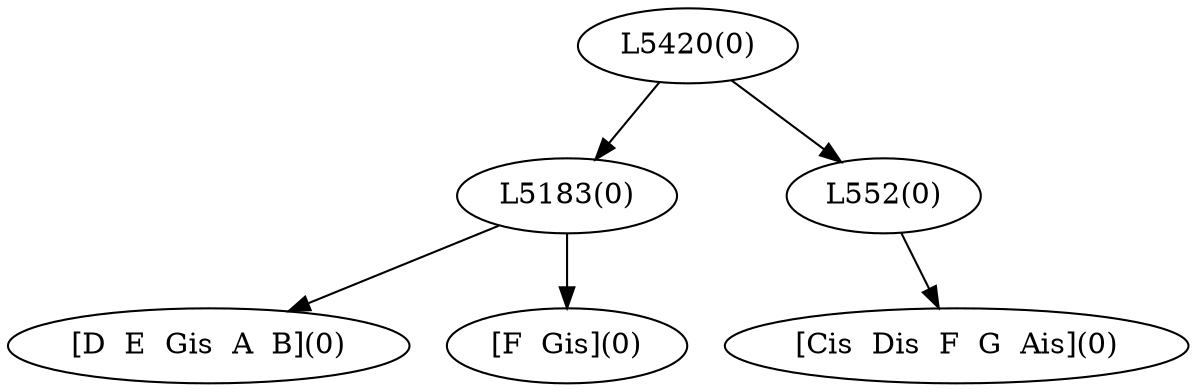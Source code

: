 digraph sample{
"L5183(0)"->"[D  E  Gis  A  B](0)"
"L5183(0)"->"[F  Gis](0)"
"L552(0)"->"[Cis  Dis  F  G  Ais](0)"
"L5420(0)"->"L5183(0)"
"L5420(0)"->"L552(0)"
{rank = min; "L5420(0)"}
{rank = same; "L5183(0)"; "L552(0)";}
{rank = max; "[Cis  Dis  F  G  Ais](0)"; "[D  E  Gis  A  B](0)"; "[F  Gis](0)";}
}